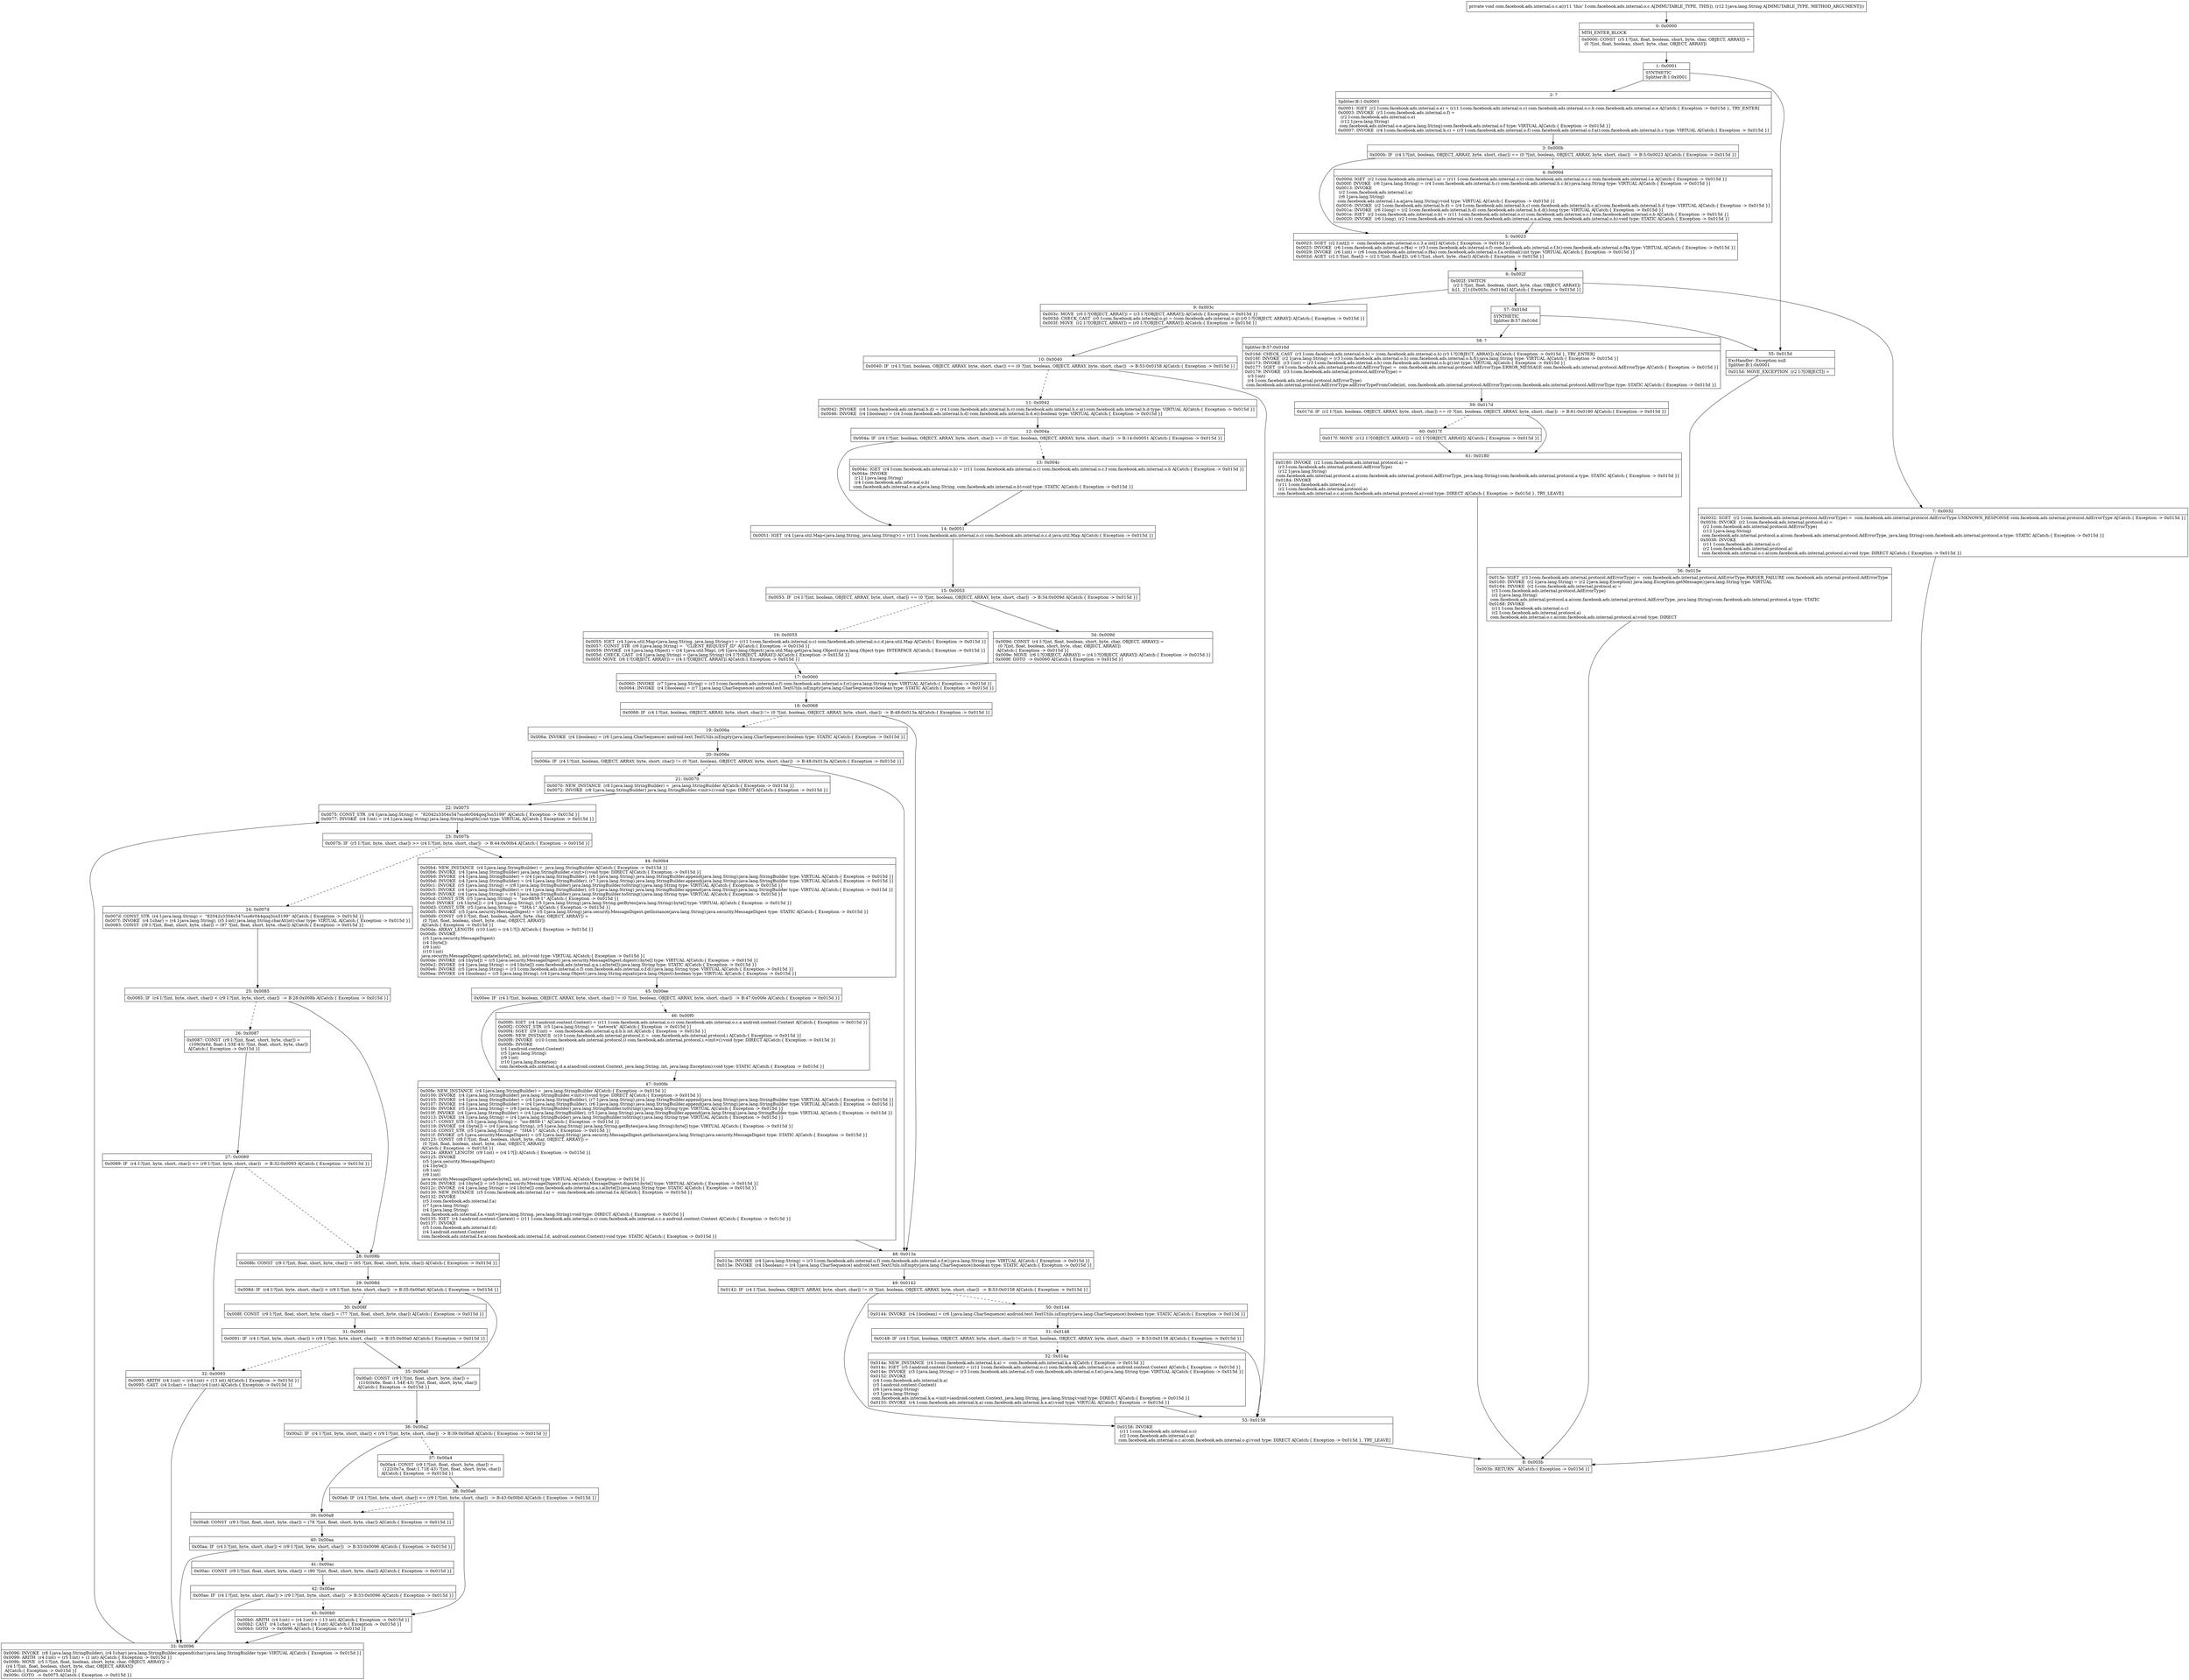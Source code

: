 digraph "CFG forcom.facebook.ads.internal.o.c.a(Ljava\/lang\/String;)V" {
Node_0 [shape=record,label="{0\:\ 0x0000|MTH_ENTER_BLOCK\l|0x0000: CONST  (r5 I:?[int, float, boolean, short, byte, char, OBJECT, ARRAY]) = \l  (0 ?[int, float, boolean, short, byte, char, OBJECT, ARRAY])\l \l}"];
Node_1 [shape=record,label="{1\:\ 0x0001|SYNTHETIC\lSplitter:B:1:0x0001\l}"];
Node_2 [shape=record,label="{2\:\ ?|Splitter:B:1:0x0001\l|0x0001: IGET  (r2 I:com.facebook.ads.internal.o.e) = (r11 I:com.facebook.ads.internal.o.c) com.facebook.ads.internal.o.c.b com.facebook.ads.internal.o.e A[Catch:\{ Exception \-\> 0x015d \}, TRY_ENTER]\l0x0003: INVOKE  (r3 I:com.facebook.ads.internal.o.f) = \l  (r2 I:com.facebook.ads.internal.o.e)\l  (r12 I:java.lang.String)\l com.facebook.ads.internal.o.e.a(java.lang.String):com.facebook.ads.internal.o.f type: VIRTUAL A[Catch:\{ Exception \-\> 0x015d \}]\l0x0007: INVOKE  (r4 I:com.facebook.ads.internal.h.c) = (r3 I:com.facebook.ads.internal.o.f) com.facebook.ads.internal.o.f.a():com.facebook.ads.internal.h.c type: VIRTUAL A[Catch:\{ Exception \-\> 0x015d \}]\l}"];
Node_3 [shape=record,label="{3\:\ 0x000b|0x000b: IF  (r4 I:?[int, boolean, OBJECT, ARRAY, byte, short, char]) == (0 ?[int, boolean, OBJECT, ARRAY, byte, short, char])  \-\> B:5:0x0023 A[Catch:\{ Exception \-\> 0x015d \}]\l}"];
Node_4 [shape=record,label="{4\:\ 0x000d|0x000d: IGET  (r2 I:com.facebook.ads.internal.l.a) = (r11 I:com.facebook.ads.internal.o.c) com.facebook.ads.internal.o.c.c com.facebook.ads.internal.l.a A[Catch:\{ Exception \-\> 0x015d \}]\l0x000f: INVOKE  (r6 I:java.lang.String) = (r4 I:com.facebook.ads.internal.h.c) com.facebook.ads.internal.h.c.b():java.lang.String type: VIRTUAL A[Catch:\{ Exception \-\> 0x015d \}]\l0x0013: INVOKE  \l  (r2 I:com.facebook.ads.internal.l.a)\l  (r6 I:java.lang.String)\l com.facebook.ads.internal.l.a.a(java.lang.String):void type: VIRTUAL A[Catch:\{ Exception \-\> 0x015d \}]\l0x0016: INVOKE  (r2 I:com.facebook.ads.internal.h.d) = (r4 I:com.facebook.ads.internal.h.c) com.facebook.ads.internal.h.c.a():com.facebook.ads.internal.h.d type: VIRTUAL A[Catch:\{ Exception \-\> 0x015d \}]\l0x001a: INVOKE  (r6 I:long) = (r2 I:com.facebook.ads.internal.h.d) com.facebook.ads.internal.h.d.d():long type: VIRTUAL A[Catch:\{ Exception \-\> 0x015d \}]\l0x001e: IGET  (r2 I:com.facebook.ads.internal.o.b) = (r11 I:com.facebook.ads.internal.o.c) com.facebook.ads.internal.o.c.f com.facebook.ads.internal.o.b A[Catch:\{ Exception \-\> 0x015d \}]\l0x0020: INVOKE  (r6 I:long), (r2 I:com.facebook.ads.internal.o.b) com.facebook.ads.internal.o.a.a(long, com.facebook.ads.internal.o.b):void type: STATIC A[Catch:\{ Exception \-\> 0x015d \}]\l}"];
Node_5 [shape=record,label="{5\:\ 0x0023|0x0023: SGET  (r2 I:int[]) =  com.facebook.ads.internal.o.c.3.a int[] A[Catch:\{ Exception \-\> 0x015d \}]\l0x0025: INVOKE  (r6 I:com.facebook.ads.internal.o.f$a) = (r3 I:com.facebook.ads.internal.o.f) com.facebook.ads.internal.o.f.b():com.facebook.ads.internal.o.f$a type: VIRTUAL A[Catch:\{ Exception \-\> 0x015d \}]\l0x0029: INVOKE  (r6 I:int) = (r6 I:com.facebook.ads.internal.o.f$a) com.facebook.ads.internal.o.f.a.ordinal():int type: VIRTUAL A[Catch:\{ Exception \-\> 0x015d \}]\l0x002d: AGET  (r2 I:?[int, float]) = (r2 I:?[int, float][]), (r6 I:?[int, short, byte, char]) A[Catch:\{ Exception \-\> 0x015d \}]\l}"];
Node_6 [shape=record,label="{6\:\ 0x002f|0x002f: SWITCH  \l  (r2 I:?[int, float, boolean, short, byte, char, OBJECT, ARRAY])\l k:[1, 2] t:[0x003c, 0x016d] A[Catch:\{ Exception \-\> 0x015d \}]\l}"];
Node_7 [shape=record,label="{7\:\ 0x0032|0x0032: SGET  (r2 I:com.facebook.ads.internal.protocol.AdErrorType) =  com.facebook.ads.internal.protocol.AdErrorType.UNKNOWN_RESPONSE com.facebook.ads.internal.protocol.AdErrorType A[Catch:\{ Exception \-\> 0x015d \}]\l0x0034: INVOKE  (r2 I:com.facebook.ads.internal.protocol.a) = \l  (r2 I:com.facebook.ads.internal.protocol.AdErrorType)\l  (r12 I:java.lang.String)\l com.facebook.ads.internal.protocol.a.a(com.facebook.ads.internal.protocol.AdErrorType, java.lang.String):com.facebook.ads.internal.protocol.a type: STATIC A[Catch:\{ Exception \-\> 0x015d \}]\l0x0038: INVOKE  \l  (r11 I:com.facebook.ads.internal.o.c)\l  (r2 I:com.facebook.ads.internal.protocol.a)\l com.facebook.ads.internal.o.c.a(com.facebook.ads.internal.protocol.a):void type: DIRECT A[Catch:\{ Exception \-\> 0x015d \}]\l}"];
Node_8 [shape=record,label="{8\:\ 0x003b|0x003b: RETURN   A[Catch:\{ Exception \-\> 0x015d \}]\l}"];
Node_9 [shape=record,label="{9\:\ 0x003c|0x003c: MOVE  (r0 I:?[OBJECT, ARRAY]) = (r3 I:?[OBJECT, ARRAY]) A[Catch:\{ Exception \-\> 0x015d \}]\l0x003d: CHECK_CAST  (r0 I:com.facebook.ads.internal.o.g) = (com.facebook.ads.internal.o.g) (r0 I:?[OBJECT, ARRAY]) A[Catch:\{ Exception \-\> 0x015d \}]\l0x003f: MOVE  (r2 I:?[OBJECT, ARRAY]) = (r0 I:?[OBJECT, ARRAY]) A[Catch:\{ Exception \-\> 0x015d \}]\l}"];
Node_10 [shape=record,label="{10\:\ 0x0040|0x0040: IF  (r4 I:?[int, boolean, OBJECT, ARRAY, byte, short, char]) == (0 ?[int, boolean, OBJECT, ARRAY, byte, short, char])  \-\> B:53:0x0158 A[Catch:\{ Exception \-\> 0x015d \}]\l}"];
Node_11 [shape=record,label="{11\:\ 0x0042|0x0042: INVOKE  (r4 I:com.facebook.ads.internal.h.d) = (r4 I:com.facebook.ads.internal.h.c) com.facebook.ads.internal.h.c.a():com.facebook.ads.internal.h.d type: VIRTUAL A[Catch:\{ Exception \-\> 0x015d \}]\l0x0046: INVOKE  (r4 I:boolean) = (r4 I:com.facebook.ads.internal.h.d) com.facebook.ads.internal.h.d.e():boolean type: VIRTUAL A[Catch:\{ Exception \-\> 0x015d \}]\l}"];
Node_12 [shape=record,label="{12\:\ 0x004a|0x004a: IF  (r4 I:?[int, boolean, OBJECT, ARRAY, byte, short, char]) == (0 ?[int, boolean, OBJECT, ARRAY, byte, short, char])  \-\> B:14:0x0051 A[Catch:\{ Exception \-\> 0x015d \}]\l}"];
Node_13 [shape=record,label="{13\:\ 0x004c|0x004c: IGET  (r4 I:com.facebook.ads.internal.o.b) = (r11 I:com.facebook.ads.internal.o.c) com.facebook.ads.internal.o.c.f com.facebook.ads.internal.o.b A[Catch:\{ Exception \-\> 0x015d \}]\l0x004e: INVOKE  \l  (r12 I:java.lang.String)\l  (r4 I:com.facebook.ads.internal.o.b)\l com.facebook.ads.internal.o.a.a(java.lang.String, com.facebook.ads.internal.o.b):void type: STATIC A[Catch:\{ Exception \-\> 0x015d \}]\l}"];
Node_14 [shape=record,label="{14\:\ 0x0051|0x0051: IGET  (r4 I:java.util.Map\<java.lang.String, java.lang.String\>) = (r11 I:com.facebook.ads.internal.o.c) com.facebook.ads.internal.o.c.d java.util.Map A[Catch:\{ Exception \-\> 0x015d \}]\l}"];
Node_15 [shape=record,label="{15\:\ 0x0053|0x0053: IF  (r4 I:?[int, boolean, OBJECT, ARRAY, byte, short, char]) == (0 ?[int, boolean, OBJECT, ARRAY, byte, short, char])  \-\> B:34:0x009d A[Catch:\{ Exception \-\> 0x015d \}]\l}"];
Node_16 [shape=record,label="{16\:\ 0x0055|0x0055: IGET  (r4 I:java.util.Map\<java.lang.String, java.lang.String\>) = (r11 I:com.facebook.ads.internal.o.c) com.facebook.ads.internal.o.c.d java.util.Map A[Catch:\{ Exception \-\> 0x015d \}]\l0x0057: CONST_STR  (r6 I:java.lang.String) =  \"CLIENT_REQUEST_ID\" A[Catch:\{ Exception \-\> 0x015d \}]\l0x0059: INVOKE  (r4 I:java.lang.Object) = (r4 I:java.util.Map), (r6 I:java.lang.Object) java.util.Map.get(java.lang.Object):java.lang.Object type: INTERFACE A[Catch:\{ Exception \-\> 0x015d \}]\l0x005d: CHECK_CAST  (r4 I:java.lang.String) = (java.lang.String) (r4 I:?[OBJECT, ARRAY]) A[Catch:\{ Exception \-\> 0x015d \}]\l0x005f: MOVE  (r6 I:?[OBJECT, ARRAY]) = (r4 I:?[OBJECT, ARRAY]) A[Catch:\{ Exception \-\> 0x015d \}]\l}"];
Node_17 [shape=record,label="{17\:\ 0x0060|0x0060: INVOKE  (r7 I:java.lang.String) = (r3 I:com.facebook.ads.internal.o.f) com.facebook.ads.internal.o.f.c():java.lang.String type: VIRTUAL A[Catch:\{ Exception \-\> 0x015d \}]\l0x0064: INVOKE  (r4 I:boolean) = (r7 I:java.lang.CharSequence) android.text.TextUtils.isEmpty(java.lang.CharSequence):boolean type: STATIC A[Catch:\{ Exception \-\> 0x015d \}]\l}"];
Node_18 [shape=record,label="{18\:\ 0x0068|0x0068: IF  (r4 I:?[int, boolean, OBJECT, ARRAY, byte, short, char]) != (0 ?[int, boolean, OBJECT, ARRAY, byte, short, char])  \-\> B:48:0x013a A[Catch:\{ Exception \-\> 0x015d \}]\l}"];
Node_19 [shape=record,label="{19\:\ 0x006a|0x006a: INVOKE  (r4 I:boolean) = (r6 I:java.lang.CharSequence) android.text.TextUtils.isEmpty(java.lang.CharSequence):boolean type: STATIC A[Catch:\{ Exception \-\> 0x015d \}]\l}"];
Node_20 [shape=record,label="{20\:\ 0x006e|0x006e: IF  (r4 I:?[int, boolean, OBJECT, ARRAY, byte, short, char]) != (0 ?[int, boolean, OBJECT, ARRAY, byte, short, char])  \-\> B:48:0x013a A[Catch:\{ Exception \-\> 0x015d \}]\l}"];
Node_21 [shape=record,label="{21\:\ 0x0070|0x0070: NEW_INSTANCE  (r8 I:java.lang.StringBuilder) =  java.lang.StringBuilder A[Catch:\{ Exception \-\> 0x015d \}]\l0x0072: INVOKE  (r8 I:java.lang.StringBuilder) java.lang.StringBuilder.\<init\>():void type: DIRECT A[Catch:\{ Exception \-\> 0x015d \}]\l}"];
Node_22 [shape=record,label="{22\:\ 0x0075|0x0075: CONST_STR  (r4 I:java.lang.String) =  \"82042s3304s547sso6r044qoq3sn5199\" A[Catch:\{ Exception \-\> 0x015d \}]\l0x0077: INVOKE  (r4 I:int) = (r4 I:java.lang.String) java.lang.String.length():int type: VIRTUAL A[Catch:\{ Exception \-\> 0x015d \}]\l}"];
Node_23 [shape=record,label="{23\:\ 0x007b|0x007b: IF  (r5 I:?[int, byte, short, char]) \>= (r4 I:?[int, byte, short, char])  \-\> B:44:0x00b4 A[Catch:\{ Exception \-\> 0x015d \}]\l}"];
Node_24 [shape=record,label="{24\:\ 0x007d|0x007d: CONST_STR  (r4 I:java.lang.String) =  \"82042s3304s547sso6r044qoq3sn5199\" A[Catch:\{ Exception \-\> 0x015d \}]\l0x007f: INVOKE  (r4 I:char) = (r4 I:java.lang.String), (r5 I:int) java.lang.String.charAt(int):char type: VIRTUAL A[Catch:\{ Exception \-\> 0x015d \}]\l0x0083: CONST  (r9 I:?[int, float, short, byte, char]) = (97 ?[int, float, short, byte, char]) A[Catch:\{ Exception \-\> 0x015d \}]\l}"];
Node_25 [shape=record,label="{25\:\ 0x0085|0x0085: IF  (r4 I:?[int, byte, short, char]) \< (r9 I:?[int, byte, short, char])  \-\> B:28:0x008b A[Catch:\{ Exception \-\> 0x015d \}]\l}"];
Node_26 [shape=record,label="{26\:\ 0x0087|0x0087: CONST  (r9 I:?[int, float, short, byte, char]) = \l  (109(0x6d, float:1.53E\-43) ?[int, float, short, byte, char])\l A[Catch:\{ Exception \-\> 0x015d \}]\l}"];
Node_27 [shape=record,label="{27\:\ 0x0089|0x0089: IF  (r4 I:?[int, byte, short, char]) \<= (r9 I:?[int, byte, short, char])  \-\> B:32:0x0093 A[Catch:\{ Exception \-\> 0x015d \}]\l}"];
Node_28 [shape=record,label="{28\:\ 0x008b|0x008b: CONST  (r9 I:?[int, float, short, byte, char]) = (65 ?[int, float, short, byte, char]) A[Catch:\{ Exception \-\> 0x015d \}]\l}"];
Node_29 [shape=record,label="{29\:\ 0x008d|0x008d: IF  (r4 I:?[int, byte, short, char]) \< (r9 I:?[int, byte, short, char])  \-\> B:35:0x00a0 A[Catch:\{ Exception \-\> 0x015d \}]\l}"];
Node_30 [shape=record,label="{30\:\ 0x008f|0x008f: CONST  (r9 I:?[int, float, short, byte, char]) = (77 ?[int, float, short, byte, char]) A[Catch:\{ Exception \-\> 0x015d \}]\l}"];
Node_31 [shape=record,label="{31\:\ 0x0091|0x0091: IF  (r4 I:?[int, byte, short, char]) \> (r9 I:?[int, byte, short, char])  \-\> B:35:0x00a0 A[Catch:\{ Exception \-\> 0x015d \}]\l}"];
Node_32 [shape=record,label="{32\:\ 0x0093|0x0093: ARITH  (r4 I:int) = (r4 I:int) + (13 int) A[Catch:\{ Exception \-\> 0x015d \}]\l0x0095: CAST  (r4 I:char) = (char) (r4 I:int) A[Catch:\{ Exception \-\> 0x015d \}]\l}"];
Node_33 [shape=record,label="{33\:\ 0x0096|0x0096: INVOKE  (r8 I:java.lang.StringBuilder), (r4 I:char) java.lang.StringBuilder.append(char):java.lang.StringBuilder type: VIRTUAL A[Catch:\{ Exception \-\> 0x015d \}]\l0x0099: ARITH  (r4 I:int) = (r5 I:int) + (1 int) A[Catch:\{ Exception \-\> 0x015d \}]\l0x009b: MOVE  (r5 I:?[int, float, boolean, short, byte, char, OBJECT, ARRAY]) = \l  (r4 I:?[int, float, boolean, short, byte, char, OBJECT, ARRAY])\l A[Catch:\{ Exception \-\> 0x015d \}]\l0x009c: GOTO  \-\> 0x0075 A[Catch:\{ Exception \-\> 0x015d \}]\l}"];
Node_34 [shape=record,label="{34\:\ 0x009d|0x009d: CONST  (r4 I:?[int, float, boolean, short, byte, char, OBJECT, ARRAY]) = \l  (0 ?[int, float, boolean, short, byte, char, OBJECT, ARRAY])\l A[Catch:\{ Exception \-\> 0x015d \}]\l0x009e: MOVE  (r6 I:?[OBJECT, ARRAY]) = (r4 I:?[OBJECT, ARRAY]) A[Catch:\{ Exception \-\> 0x015d \}]\l0x009f: GOTO  \-\> 0x0060 A[Catch:\{ Exception \-\> 0x015d \}]\l}"];
Node_35 [shape=record,label="{35\:\ 0x00a0|0x00a0: CONST  (r9 I:?[int, float, short, byte, char]) = \l  (110(0x6e, float:1.54E\-43) ?[int, float, short, byte, char])\l A[Catch:\{ Exception \-\> 0x015d \}]\l}"];
Node_36 [shape=record,label="{36\:\ 0x00a2|0x00a2: IF  (r4 I:?[int, byte, short, char]) \< (r9 I:?[int, byte, short, char])  \-\> B:39:0x00a8 A[Catch:\{ Exception \-\> 0x015d \}]\l}"];
Node_37 [shape=record,label="{37\:\ 0x00a4|0x00a4: CONST  (r9 I:?[int, float, short, byte, char]) = \l  (122(0x7a, float:1.71E\-43) ?[int, float, short, byte, char])\l A[Catch:\{ Exception \-\> 0x015d \}]\l}"];
Node_38 [shape=record,label="{38\:\ 0x00a6|0x00a6: IF  (r4 I:?[int, byte, short, char]) \<= (r9 I:?[int, byte, short, char])  \-\> B:43:0x00b0 A[Catch:\{ Exception \-\> 0x015d \}]\l}"];
Node_39 [shape=record,label="{39\:\ 0x00a8|0x00a8: CONST  (r9 I:?[int, float, short, byte, char]) = (78 ?[int, float, short, byte, char]) A[Catch:\{ Exception \-\> 0x015d \}]\l}"];
Node_40 [shape=record,label="{40\:\ 0x00aa|0x00aa: IF  (r4 I:?[int, byte, short, char]) \< (r9 I:?[int, byte, short, char])  \-\> B:33:0x0096 A[Catch:\{ Exception \-\> 0x015d \}]\l}"];
Node_41 [shape=record,label="{41\:\ 0x00ac|0x00ac: CONST  (r9 I:?[int, float, short, byte, char]) = (90 ?[int, float, short, byte, char]) A[Catch:\{ Exception \-\> 0x015d \}]\l}"];
Node_42 [shape=record,label="{42\:\ 0x00ae|0x00ae: IF  (r4 I:?[int, byte, short, char]) \> (r9 I:?[int, byte, short, char])  \-\> B:33:0x0096 A[Catch:\{ Exception \-\> 0x015d \}]\l}"];
Node_43 [shape=record,label="{43\:\ 0x00b0|0x00b0: ARITH  (r4 I:int) = (r4 I:int) + (\-13 int) A[Catch:\{ Exception \-\> 0x015d \}]\l0x00b2: CAST  (r4 I:char) = (char) (r4 I:int) A[Catch:\{ Exception \-\> 0x015d \}]\l0x00b3: GOTO  \-\> 0x0096 A[Catch:\{ Exception \-\> 0x015d \}]\l}"];
Node_44 [shape=record,label="{44\:\ 0x00b4|0x00b4: NEW_INSTANCE  (r4 I:java.lang.StringBuilder) =  java.lang.StringBuilder A[Catch:\{ Exception \-\> 0x015d \}]\l0x00b6: INVOKE  (r4 I:java.lang.StringBuilder) java.lang.StringBuilder.\<init\>():void type: DIRECT A[Catch:\{ Exception \-\> 0x015d \}]\l0x00b9: INVOKE  (r4 I:java.lang.StringBuilder) = (r4 I:java.lang.StringBuilder), (r6 I:java.lang.String) java.lang.StringBuilder.append(java.lang.String):java.lang.StringBuilder type: VIRTUAL A[Catch:\{ Exception \-\> 0x015d \}]\l0x00bd: INVOKE  (r4 I:java.lang.StringBuilder) = (r4 I:java.lang.StringBuilder), (r7 I:java.lang.String) java.lang.StringBuilder.append(java.lang.String):java.lang.StringBuilder type: VIRTUAL A[Catch:\{ Exception \-\> 0x015d \}]\l0x00c1: INVOKE  (r5 I:java.lang.String) = (r8 I:java.lang.StringBuilder) java.lang.StringBuilder.toString():java.lang.String type: VIRTUAL A[Catch:\{ Exception \-\> 0x015d \}]\l0x00c5: INVOKE  (r4 I:java.lang.StringBuilder) = (r4 I:java.lang.StringBuilder), (r5 I:java.lang.String) java.lang.StringBuilder.append(java.lang.String):java.lang.StringBuilder type: VIRTUAL A[Catch:\{ Exception \-\> 0x015d \}]\l0x00c9: INVOKE  (r4 I:java.lang.String) = (r4 I:java.lang.StringBuilder) java.lang.StringBuilder.toString():java.lang.String type: VIRTUAL A[Catch:\{ Exception \-\> 0x015d \}]\l0x00cd: CONST_STR  (r5 I:java.lang.String) =  \"iso\-8859\-1\" A[Catch:\{ Exception \-\> 0x015d \}]\l0x00cf: INVOKE  (r4 I:byte[]) = (r4 I:java.lang.String), (r5 I:java.lang.String) java.lang.String.getBytes(java.lang.String):byte[] type: VIRTUAL A[Catch:\{ Exception \-\> 0x015d \}]\l0x00d3: CONST_STR  (r5 I:java.lang.String) =  \"SHA\-1\" A[Catch:\{ Exception \-\> 0x015d \}]\l0x00d5: INVOKE  (r5 I:java.security.MessageDigest) = (r5 I:java.lang.String) java.security.MessageDigest.getInstance(java.lang.String):java.security.MessageDigest type: STATIC A[Catch:\{ Exception \-\> 0x015d \}]\l0x00d9: CONST  (r9 I:?[int, float, boolean, short, byte, char, OBJECT, ARRAY]) = \l  (0 ?[int, float, boolean, short, byte, char, OBJECT, ARRAY])\l A[Catch:\{ Exception \-\> 0x015d \}]\l0x00da: ARRAY_LENGTH  (r10 I:int) = (r4 I:?[]) A[Catch:\{ Exception \-\> 0x015d \}]\l0x00db: INVOKE  \l  (r5 I:java.security.MessageDigest)\l  (r4 I:byte[])\l  (r9 I:int)\l  (r10 I:int)\l java.security.MessageDigest.update(byte[], int, int):void type: VIRTUAL A[Catch:\{ Exception \-\> 0x015d \}]\l0x00de: INVOKE  (r4 I:byte[]) = (r5 I:java.security.MessageDigest) java.security.MessageDigest.digest():byte[] type: VIRTUAL A[Catch:\{ Exception \-\> 0x015d \}]\l0x00e2: INVOKE  (r4 I:java.lang.String) = (r4 I:byte[]) com.facebook.ads.internal.q.a.i.a(byte[]):java.lang.String type: STATIC A[Catch:\{ Exception \-\> 0x015d \}]\l0x00e6: INVOKE  (r5 I:java.lang.String) = (r3 I:com.facebook.ads.internal.o.f) com.facebook.ads.internal.o.f.d():java.lang.String type: VIRTUAL A[Catch:\{ Exception \-\> 0x015d \}]\l0x00ea: INVOKE  (r4 I:boolean) = (r5 I:java.lang.String), (r4 I:java.lang.Object) java.lang.String.equals(java.lang.Object):boolean type: VIRTUAL A[Catch:\{ Exception \-\> 0x015d \}]\l}"];
Node_45 [shape=record,label="{45\:\ 0x00ee|0x00ee: IF  (r4 I:?[int, boolean, OBJECT, ARRAY, byte, short, char]) != (0 ?[int, boolean, OBJECT, ARRAY, byte, short, char])  \-\> B:47:0x00fe A[Catch:\{ Exception \-\> 0x015d \}]\l}"];
Node_46 [shape=record,label="{46\:\ 0x00f0|0x00f0: IGET  (r4 I:android.content.Context) = (r11 I:com.facebook.ads.internal.o.c) com.facebook.ads.internal.o.c.a android.content.Context A[Catch:\{ Exception \-\> 0x015d \}]\l0x00f2: CONST_STR  (r5 I:java.lang.String) =  \"network\" A[Catch:\{ Exception \-\> 0x015d \}]\l0x00f4: SGET  (r9 I:int) =  com.facebook.ads.internal.q.d.b.h int A[Catch:\{ Exception \-\> 0x015d \}]\l0x00f6: NEW_INSTANCE  (r10 I:com.facebook.ads.internal.protocol.i) =  com.facebook.ads.internal.protocol.i A[Catch:\{ Exception \-\> 0x015d \}]\l0x00f8: INVOKE  (r10 I:com.facebook.ads.internal.protocol.i) com.facebook.ads.internal.protocol.i.\<init\>():void type: DIRECT A[Catch:\{ Exception \-\> 0x015d \}]\l0x00fb: INVOKE  \l  (r4 I:android.content.Context)\l  (r5 I:java.lang.String)\l  (r9 I:int)\l  (r10 I:java.lang.Exception)\l com.facebook.ads.internal.q.d.a.a(android.content.Context, java.lang.String, int, java.lang.Exception):void type: STATIC A[Catch:\{ Exception \-\> 0x015d \}]\l}"];
Node_47 [shape=record,label="{47\:\ 0x00fe|0x00fe: NEW_INSTANCE  (r4 I:java.lang.StringBuilder) =  java.lang.StringBuilder A[Catch:\{ Exception \-\> 0x015d \}]\l0x0100: INVOKE  (r4 I:java.lang.StringBuilder) java.lang.StringBuilder.\<init\>():void type: DIRECT A[Catch:\{ Exception \-\> 0x015d \}]\l0x0103: INVOKE  (r4 I:java.lang.StringBuilder) = (r4 I:java.lang.StringBuilder), (r7 I:java.lang.String) java.lang.StringBuilder.append(java.lang.String):java.lang.StringBuilder type: VIRTUAL A[Catch:\{ Exception \-\> 0x015d \}]\l0x0107: INVOKE  (r4 I:java.lang.StringBuilder) = (r4 I:java.lang.StringBuilder), (r6 I:java.lang.String) java.lang.StringBuilder.append(java.lang.String):java.lang.StringBuilder type: VIRTUAL A[Catch:\{ Exception \-\> 0x015d \}]\l0x010b: INVOKE  (r5 I:java.lang.String) = (r8 I:java.lang.StringBuilder) java.lang.StringBuilder.toString():java.lang.String type: VIRTUAL A[Catch:\{ Exception \-\> 0x015d \}]\l0x010f: INVOKE  (r4 I:java.lang.StringBuilder) = (r4 I:java.lang.StringBuilder), (r5 I:java.lang.String) java.lang.StringBuilder.append(java.lang.String):java.lang.StringBuilder type: VIRTUAL A[Catch:\{ Exception \-\> 0x015d \}]\l0x0113: INVOKE  (r4 I:java.lang.String) = (r4 I:java.lang.StringBuilder) java.lang.StringBuilder.toString():java.lang.String type: VIRTUAL A[Catch:\{ Exception \-\> 0x015d \}]\l0x0117: CONST_STR  (r5 I:java.lang.String) =  \"iso\-8859\-1\" A[Catch:\{ Exception \-\> 0x015d \}]\l0x0119: INVOKE  (r4 I:byte[]) = (r4 I:java.lang.String), (r5 I:java.lang.String) java.lang.String.getBytes(java.lang.String):byte[] type: VIRTUAL A[Catch:\{ Exception \-\> 0x015d \}]\l0x011d: CONST_STR  (r5 I:java.lang.String) =  \"SHA\-1\" A[Catch:\{ Exception \-\> 0x015d \}]\l0x011f: INVOKE  (r5 I:java.security.MessageDigest) = (r5 I:java.lang.String) java.security.MessageDigest.getInstance(java.lang.String):java.security.MessageDigest type: STATIC A[Catch:\{ Exception \-\> 0x015d \}]\l0x0123: CONST  (r8 I:?[int, float, boolean, short, byte, char, OBJECT, ARRAY]) = \l  (0 ?[int, float, boolean, short, byte, char, OBJECT, ARRAY])\l A[Catch:\{ Exception \-\> 0x015d \}]\l0x0124: ARRAY_LENGTH  (r9 I:int) = (r4 I:?[]) A[Catch:\{ Exception \-\> 0x015d \}]\l0x0125: INVOKE  \l  (r5 I:java.security.MessageDigest)\l  (r4 I:byte[])\l  (r8 I:int)\l  (r9 I:int)\l java.security.MessageDigest.update(byte[], int, int):void type: VIRTUAL A[Catch:\{ Exception \-\> 0x015d \}]\l0x0128: INVOKE  (r4 I:byte[]) = (r5 I:java.security.MessageDigest) java.security.MessageDigest.digest():byte[] type: VIRTUAL A[Catch:\{ Exception \-\> 0x015d \}]\l0x012c: INVOKE  (r4 I:java.lang.String) = (r4 I:byte[]) com.facebook.ads.internal.q.a.i.a(byte[]):java.lang.String type: STATIC A[Catch:\{ Exception \-\> 0x015d \}]\l0x0130: NEW_INSTANCE  (r5 I:com.facebook.ads.internal.f.a) =  com.facebook.ads.internal.f.a A[Catch:\{ Exception \-\> 0x015d \}]\l0x0132: INVOKE  \l  (r5 I:com.facebook.ads.internal.f.a)\l  (r7 I:java.lang.String)\l  (r4 I:java.lang.String)\l com.facebook.ads.internal.f.a.\<init\>(java.lang.String, java.lang.String):void type: DIRECT A[Catch:\{ Exception \-\> 0x015d \}]\l0x0135: IGET  (r4 I:android.content.Context) = (r11 I:com.facebook.ads.internal.o.c) com.facebook.ads.internal.o.c.a android.content.Context A[Catch:\{ Exception \-\> 0x015d \}]\l0x0137: INVOKE  \l  (r5 I:com.facebook.ads.internal.f.d)\l  (r4 I:android.content.Context)\l com.facebook.ads.internal.f.e.a(com.facebook.ads.internal.f.d, android.content.Context):void type: STATIC A[Catch:\{ Exception \-\> 0x015d \}]\l}"];
Node_48 [shape=record,label="{48\:\ 0x013a|0x013a: INVOKE  (r4 I:java.lang.String) = (r3 I:com.facebook.ads.internal.o.f) com.facebook.ads.internal.o.f.e():java.lang.String type: VIRTUAL A[Catch:\{ Exception \-\> 0x015d \}]\l0x013e: INVOKE  (r4 I:boolean) = (r4 I:java.lang.CharSequence) android.text.TextUtils.isEmpty(java.lang.CharSequence):boolean type: STATIC A[Catch:\{ Exception \-\> 0x015d \}]\l}"];
Node_49 [shape=record,label="{49\:\ 0x0142|0x0142: IF  (r4 I:?[int, boolean, OBJECT, ARRAY, byte, short, char]) != (0 ?[int, boolean, OBJECT, ARRAY, byte, short, char])  \-\> B:53:0x0158 A[Catch:\{ Exception \-\> 0x015d \}]\l}"];
Node_50 [shape=record,label="{50\:\ 0x0144|0x0144: INVOKE  (r4 I:boolean) = (r6 I:java.lang.CharSequence) android.text.TextUtils.isEmpty(java.lang.CharSequence):boolean type: STATIC A[Catch:\{ Exception \-\> 0x015d \}]\l}"];
Node_51 [shape=record,label="{51\:\ 0x0148|0x0148: IF  (r4 I:?[int, boolean, OBJECT, ARRAY, byte, short, char]) != (0 ?[int, boolean, OBJECT, ARRAY, byte, short, char])  \-\> B:53:0x0158 A[Catch:\{ Exception \-\> 0x015d \}]\l}"];
Node_52 [shape=record,label="{52\:\ 0x014a|0x014a: NEW_INSTANCE  (r4 I:com.facebook.ads.internal.k.a) =  com.facebook.ads.internal.k.a A[Catch:\{ Exception \-\> 0x015d \}]\l0x014c: IGET  (r5 I:android.content.Context) = (r11 I:com.facebook.ads.internal.o.c) com.facebook.ads.internal.o.c.a android.content.Context A[Catch:\{ Exception \-\> 0x015d \}]\l0x014e: INVOKE  (r3 I:java.lang.String) = (r3 I:com.facebook.ads.internal.o.f) com.facebook.ads.internal.o.f.e():java.lang.String type: VIRTUAL A[Catch:\{ Exception \-\> 0x015d \}]\l0x0152: INVOKE  \l  (r4 I:com.facebook.ads.internal.k.a)\l  (r5 I:android.content.Context)\l  (r6 I:java.lang.String)\l  (r3 I:java.lang.String)\l com.facebook.ads.internal.k.a.\<init\>(android.content.Context, java.lang.String, java.lang.String):void type: DIRECT A[Catch:\{ Exception \-\> 0x015d \}]\l0x0155: INVOKE  (r4 I:com.facebook.ads.internal.k.a) com.facebook.ads.internal.k.a.a():void type: VIRTUAL A[Catch:\{ Exception \-\> 0x015d \}]\l}"];
Node_53 [shape=record,label="{53\:\ 0x0158|0x0158: INVOKE  \l  (r11 I:com.facebook.ads.internal.o.c)\l  (r2 I:com.facebook.ads.internal.o.g)\l com.facebook.ads.internal.o.c.a(com.facebook.ads.internal.o.g):void type: DIRECT A[Catch:\{ Exception \-\> 0x015d \}, TRY_LEAVE]\l}"];
Node_55 [shape=record,label="{55\:\ 0x015d|ExcHandler: Exception null\lSplitter:B:1:0x0001\l|0x015d: MOVE_EXCEPTION  (r2 I:?[OBJECT]) =  \l}"];
Node_56 [shape=record,label="{56\:\ 0x015e|0x015e: SGET  (r3 I:com.facebook.ads.internal.protocol.AdErrorType) =  com.facebook.ads.internal.protocol.AdErrorType.PARSER_FAILURE com.facebook.ads.internal.protocol.AdErrorType \l0x0160: INVOKE  (r2 I:java.lang.String) = (r2 I:java.lang.Exception) java.lang.Exception.getMessage():java.lang.String type: VIRTUAL \l0x0164: INVOKE  (r2 I:com.facebook.ads.internal.protocol.a) = \l  (r3 I:com.facebook.ads.internal.protocol.AdErrorType)\l  (r2 I:java.lang.String)\l com.facebook.ads.internal.protocol.a.a(com.facebook.ads.internal.protocol.AdErrorType, java.lang.String):com.facebook.ads.internal.protocol.a type: STATIC \l0x0168: INVOKE  \l  (r11 I:com.facebook.ads.internal.o.c)\l  (r2 I:com.facebook.ads.internal.protocol.a)\l com.facebook.ads.internal.o.c.a(com.facebook.ads.internal.protocol.a):void type: DIRECT \l}"];
Node_57 [shape=record,label="{57\:\ 0x016d|SYNTHETIC\lSplitter:B:57:0x016d\l}"];
Node_58 [shape=record,label="{58\:\ ?|Splitter:B:57:0x016d\l|0x016d: CHECK_CAST  (r3 I:com.facebook.ads.internal.o.h) = (com.facebook.ads.internal.o.h) (r3 I:?[OBJECT, ARRAY]) A[Catch:\{ Exception \-\> 0x015d \}, TRY_ENTER]\l0x016f: INVOKE  (r2 I:java.lang.String) = (r3 I:com.facebook.ads.internal.o.h) com.facebook.ads.internal.o.h.f():java.lang.String type: VIRTUAL A[Catch:\{ Exception \-\> 0x015d \}]\l0x0173: INVOKE  (r3 I:int) = (r3 I:com.facebook.ads.internal.o.h) com.facebook.ads.internal.o.h.g():int type: VIRTUAL A[Catch:\{ Exception \-\> 0x015d \}]\l0x0177: SGET  (r4 I:com.facebook.ads.internal.protocol.AdErrorType) =  com.facebook.ads.internal.protocol.AdErrorType.ERROR_MESSAGE com.facebook.ads.internal.protocol.AdErrorType A[Catch:\{ Exception \-\> 0x015d \}]\l0x0179: INVOKE  (r3 I:com.facebook.ads.internal.protocol.AdErrorType) = \l  (r3 I:int)\l  (r4 I:com.facebook.ads.internal.protocol.AdErrorType)\l com.facebook.ads.internal.protocol.AdErrorType.adErrorTypeFromCode(int, com.facebook.ads.internal.protocol.AdErrorType):com.facebook.ads.internal.protocol.AdErrorType type: STATIC A[Catch:\{ Exception \-\> 0x015d \}]\l}"];
Node_59 [shape=record,label="{59\:\ 0x017d|0x017d: IF  (r2 I:?[int, boolean, OBJECT, ARRAY, byte, short, char]) == (0 ?[int, boolean, OBJECT, ARRAY, byte, short, char])  \-\> B:61:0x0180 A[Catch:\{ Exception \-\> 0x015d \}]\l}"];
Node_60 [shape=record,label="{60\:\ 0x017f|0x017f: MOVE  (r12 I:?[OBJECT, ARRAY]) = (r2 I:?[OBJECT, ARRAY]) A[Catch:\{ Exception \-\> 0x015d \}]\l}"];
Node_61 [shape=record,label="{61\:\ 0x0180|0x0180: INVOKE  (r2 I:com.facebook.ads.internal.protocol.a) = \l  (r3 I:com.facebook.ads.internal.protocol.AdErrorType)\l  (r12 I:java.lang.String)\l com.facebook.ads.internal.protocol.a.a(com.facebook.ads.internal.protocol.AdErrorType, java.lang.String):com.facebook.ads.internal.protocol.a type: STATIC A[Catch:\{ Exception \-\> 0x015d \}]\l0x0184: INVOKE  \l  (r11 I:com.facebook.ads.internal.o.c)\l  (r2 I:com.facebook.ads.internal.protocol.a)\l com.facebook.ads.internal.o.c.a(com.facebook.ads.internal.protocol.a):void type: DIRECT A[Catch:\{ Exception \-\> 0x015d \}, TRY_LEAVE]\l}"];
MethodNode[shape=record,label="{private void com.facebook.ads.internal.o.c.a((r11 'this' I:com.facebook.ads.internal.o.c A[IMMUTABLE_TYPE, THIS]), (r12 I:java.lang.String A[IMMUTABLE_TYPE, METHOD_ARGUMENT])) }"];
MethodNode -> Node_0;
Node_0 -> Node_1;
Node_1 -> Node_2;
Node_1 -> Node_55;
Node_2 -> Node_3;
Node_3 -> Node_4[style=dashed];
Node_3 -> Node_5;
Node_4 -> Node_5;
Node_5 -> Node_6;
Node_6 -> Node_7;
Node_6 -> Node_9;
Node_6 -> Node_57;
Node_7 -> Node_8;
Node_9 -> Node_10;
Node_10 -> Node_11[style=dashed];
Node_10 -> Node_53;
Node_11 -> Node_12;
Node_12 -> Node_13[style=dashed];
Node_12 -> Node_14;
Node_13 -> Node_14;
Node_14 -> Node_15;
Node_15 -> Node_16[style=dashed];
Node_15 -> Node_34;
Node_16 -> Node_17;
Node_17 -> Node_18;
Node_18 -> Node_19[style=dashed];
Node_18 -> Node_48;
Node_19 -> Node_20;
Node_20 -> Node_21[style=dashed];
Node_20 -> Node_48;
Node_21 -> Node_22;
Node_22 -> Node_23;
Node_23 -> Node_24[style=dashed];
Node_23 -> Node_44;
Node_24 -> Node_25;
Node_25 -> Node_26[style=dashed];
Node_25 -> Node_28;
Node_26 -> Node_27;
Node_27 -> Node_28[style=dashed];
Node_27 -> Node_32;
Node_28 -> Node_29;
Node_29 -> Node_30[style=dashed];
Node_29 -> Node_35;
Node_30 -> Node_31;
Node_31 -> Node_32[style=dashed];
Node_31 -> Node_35;
Node_32 -> Node_33;
Node_33 -> Node_22;
Node_34 -> Node_17;
Node_35 -> Node_36;
Node_36 -> Node_37[style=dashed];
Node_36 -> Node_39;
Node_37 -> Node_38;
Node_38 -> Node_39[style=dashed];
Node_38 -> Node_43;
Node_39 -> Node_40;
Node_40 -> Node_33;
Node_40 -> Node_41[style=dashed];
Node_41 -> Node_42;
Node_42 -> Node_33;
Node_42 -> Node_43[style=dashed];
Node_43 -> Node_33;
Node_44 -> Node_45;
Node_45 -> Node_46[style=dashed];
Node_45 -> Node_47;
Node_46 -> Node_47;
Node_47 -> Node_48;
Node_48 -> Node_49;
Node_49 -> Node_50[style=dashed];
Node_49 -> Node_53;
Node_50 -> Node_51;
Node_51 -> Node_52[style=dashed];
Node_51 -> Node_53;
Node_52 -> Node_53;
Node_53 -> Node_8;
Node_55 -> Node_56;
Node_56 -> Node_8;
Node_57 -> Node_58;
Node_57 -> Node_55;
Node_58 -> Node_59;
Node_59 -> Node_60[style=dashed];
Node_59 -> Node_61;
Node_60 -> Node_61;
Node_61 -> Node_8;
}

